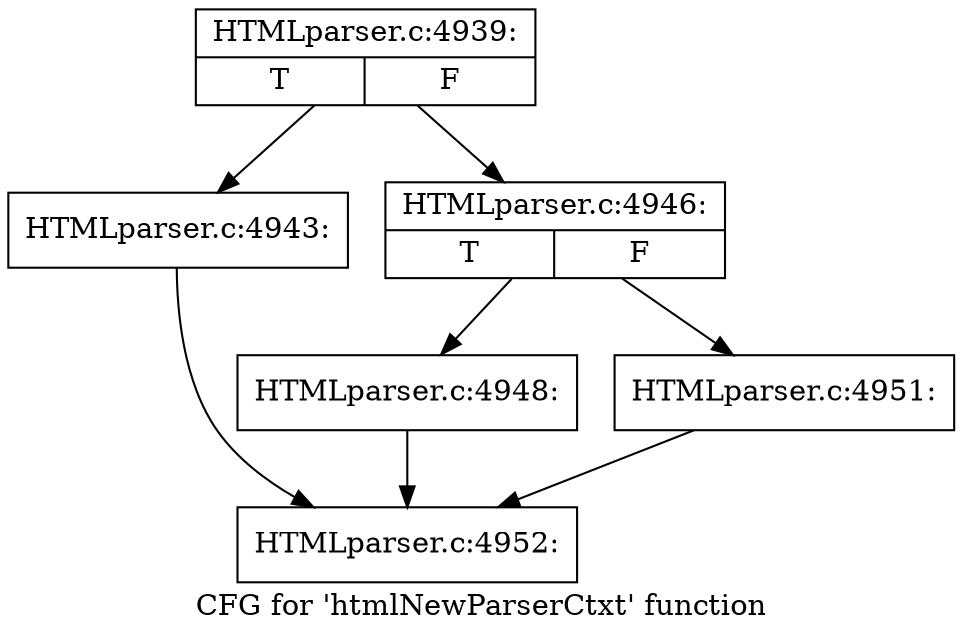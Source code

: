 digraph "CFG for 'htmlNewParserCtxt' function" {
	label="CFG for 'htmlNewParserCtxt' function";

	Node0x3cda6f0 [shape=record,label="{HTMLparser.c:4939:|{<s0>T|<s1>F}}"];
	Node0x3cda6f0 -> Node0x3cdad30;
	Node0x3cda6f0 -> Node0x3cb9390;
	Node0x3cdad30 [shape=record,label="{HTMLparser.c:4943:}"];
	Node0x3cdad30 -> Node0x3cdaf80;
	Node0x3cb9390 [shape=record,label="{HTMLparser.c:4946:|{<s0>T|<s1>F}}"];
	Node0x3cb9390 -> Node0x3cdcd60;
	Node0x3cb9390 -> Node0x3cdcdb0;
	Node0x3cdcd60 [shape=record,label="{HTMLparser.c:4948:}"];
	Node0x3cdcd60 -> Node0x3cdaf80;
	Node0x3cdcdb0 [shape=record,label="{HTMLparser.c:4951:}"];
	Node0x3cdcdb0 -> Node0x3cdaf80;
	Node0x3cdaf80 [shape=record,label="{HTMLparser.c:4952:}"];
}
